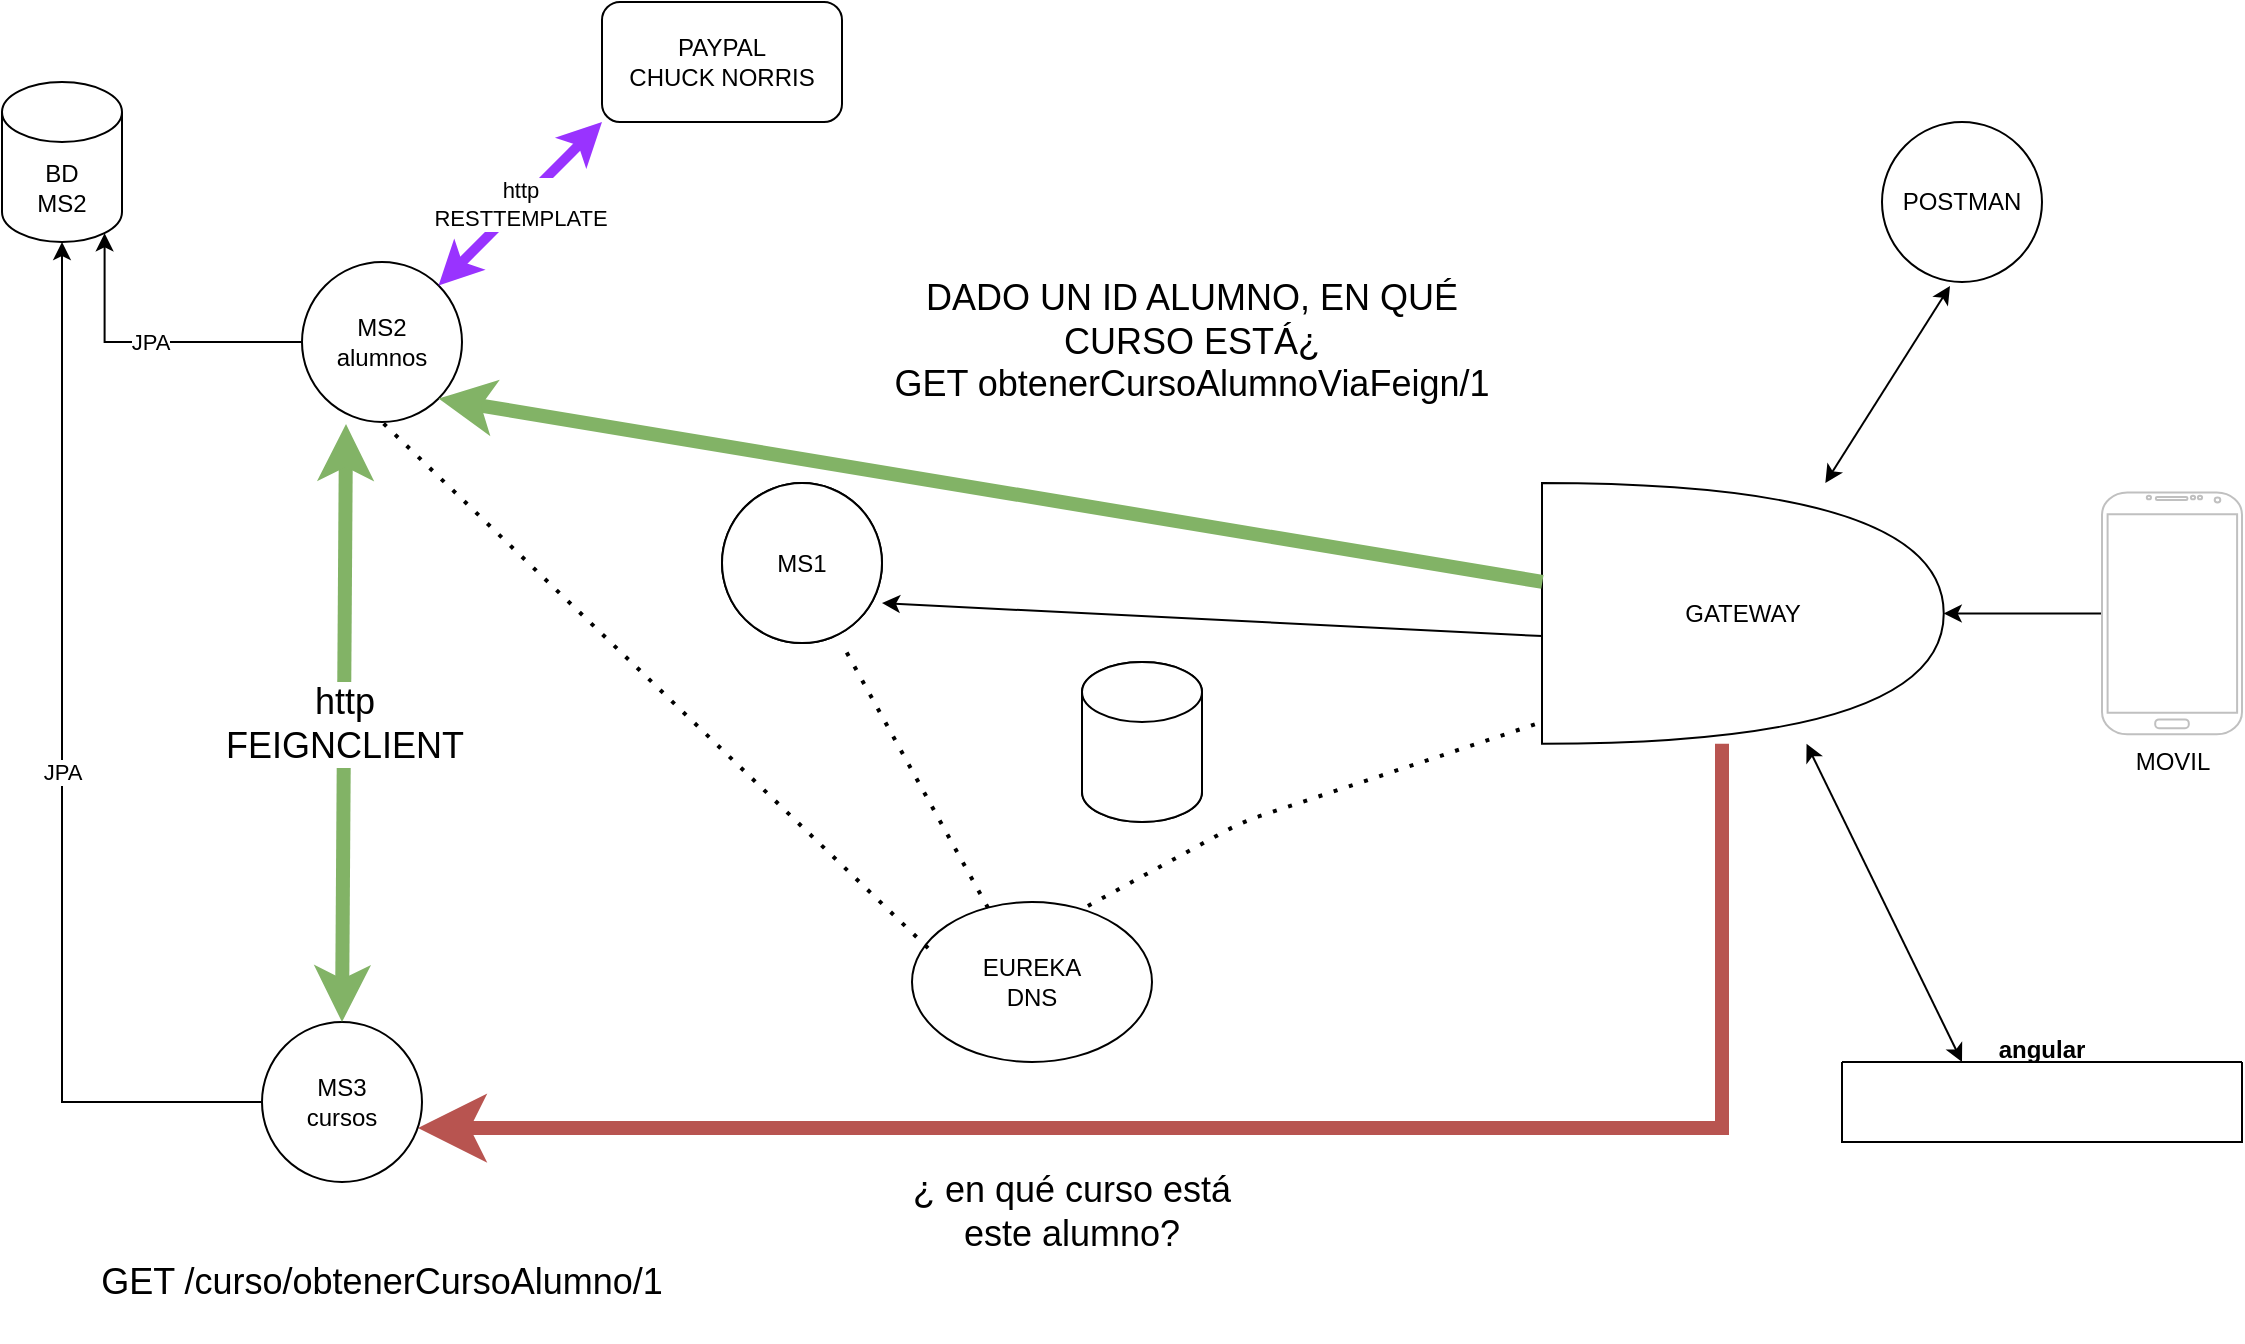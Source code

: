 <mxfile version="14.6.13" type="device"><diagram id="8f4CpB7qD8lZQbRI9bHd" name="Página-1"><mxGraphModel dx="1326" dy="806" grid="1" gridSize="10" guides="1" tooltips="1" connect="1" arrows="1" fold="1" page="1" pageScale="1" pageWidth="1169" pageHeight="827" math="0" shadow="0"><root><mxCell id="0"/><mxCell id="1" parent="0"/><mxCell id="T3PLMJBFtVw4qafSoXx9-1" value="MS1" style="ellipse;whiteSpace=wrap;html=1;aspect=fixed;" parent="1" vertex="1"><mxGeometry x="370" y="260.54" width="80" height="80" as="geometry"/></mxCell><mxCell id="T3PLMJBFtVw4qafSoXx9-30" value="JPA" style="edgeStyle=orthogonalEdgeStyle;rounded=0;orthogonalLoop=1;jettySize=auto;html=1;entryX=0.855;entryY=1;entryDx=0;entryDy=-4.35;entryPerimeter=0;" parent="1" source="T3PLMJBFtVw4qafSoXx9-2" target="T3PLMJBFtVw4qafSoXx9-29" edge="1"><mxGeometry relative="1" as="geometry"/></mxCell><mxCell id="T3PLMJBFtVw4qafSoXx9-2" value="MS2&lt;br&gt;alumnos" style="ellipse;whiteSpace=wrap;html=1;aspect=fixed;" parent="1" vertex="1"><mxGeometry x="160" y="150" width="80" height="80" as="geometry"/></mxCell><mxCell id="T3PLMJBFtVw4qafSoXx9-3" value="EUREKA&lt;br&gt;DNS" style="ellipse;whiteSpace=wrap;html=1;" parent="1" vertex="1"><mxGeometry x="465" y="470" width="120" height="80" as="geometry"/></mxCell><mxCell id="T3PLMJBFtVw4qafSoXx9-24" style="edgeStyle=orthogonalEdgeStyle;rounded=0;orthogonalLoop=1;jettySize=auto;html=1;entryX=0.975;entryY=0.663;entryDx=0;entryDy=0;entryPerimeter=0;endSize=12;startSize=12;fillColor=#f8cecc;strokeColor=#b85450;strokeWidth=7;" parent="1" source="T3PLMJBFtVw4qafSoXx9-4" target="T3PLMJBFtVw4qafSoXx9-22" edge="1"><mxGeometry relative="1" as="geometry"><Array as="points"><mxPoint x="870" y="583"/></Array></mxGeometry></mxCell><mxCell id="T3PLMJBFtVw4qafSoXx9-4" value="GATEWAY" style="shape=or;whiteSpace=wrap;html=1;rotation=0;" parent="1" vertex="1"><mxGeometry x="780" y="260.54" width="200.87" height="130.36" as="geometry"/></mxCell><mxCell id="T3PLMJBFtVw4qafSoXx9-7" value="" style="endArrow=classic;html=1;exitX=0.001;exitY=0.379;exitDx=0;exitDy=0;exitPerimeter=0;entryX=1;entryY=1;entryDx=0;entryDy=0;fillColor=#d5e8d4;strokeColor=#82b366;strokeWidth=7;" parent="1" source="T3PLMJBFtVw4qafSoXx9-4" target="T3PLMJBFtVw4qafSoXx9-2" edge="1"><mxGeometry width="50" height="50" relative="1" as="geometry"><mxPoint x="560" y="440" as="sourcePoint"/><mxPoint x="610" y="390" as="targetPoint"/></mxGeometry></mxCell><mxCell id="T3PLMJBFtVw4qafSoXx9-8" value="" style="endArrow=classic;html=1;exitX=0.001;exitY=0.587;exitDx=0;exitDy=0;exitPerimeter=0;entryX=1;entryY=0.75;entryDx=0;entryDy=0;entryPerimeter=0;" parent="1" source="T3PLMJBFtVw4qafSoXx9-4" target="T3PLMJBFtVw4qafSoXx9-1" edge="1"><mxGeometry width="50" height="50" relative="1" as="geometry"><mxPoint x="706.731" y="382.206" as="sourcePoint"/><mxPoint x="510.004" y="260.544" as="targetPoint"/></mxGeometry></mxCell><mxCell id="T3PLMJBFtVw4qafSoXx9-9" value="" style="endArrow=none;dashed=1;html=1;dashPattern=1 3;strokeWidth=2;entryX=0.001;entryY=0.916;entryDx=0;entryDy=0;entryPerimeter=0;exitX=0.733;exitY=0.025;exitDx=0;exitDy=0;exitPerimeter=0;" parent="1" source="T3PLMJBFtVw4qafSoXx9-3" target="T3PLMJBFtVw4qafSoXx9-4" edge="1"><mxGeometry width="50" height="50" relative="1" as="geometry"><mxPoint x="560" y="440" as="sourcePoint"/><mxPoint x="610" y="390" as="targetPoint"/><Array as="points"><mxPoint x="630" y="430"/></Array></mxGeometry></mxCell><mxCell id="T3PLMJBFtVw4qafSoXx9-10" value="" style="endArrow=none;dashed=1;html=1;dashPattern=1 3;strokeWidth=2;exitX=0.317;exitY=0.038;exitDx=0;exitDy=0;exitPerimeter=0;entryX=0.75;entryY=1.006;entryDx=0;entryDy=0;entryPerimeter=0;" parent="1" source="T3PLMJBFtVw4qafSoXx9-3" target="T3PLMJBFtVw4qafSoXx9-1" edge="1"><mxGeometry width="50" height="50" relative="1" as="geometry"><mxPoint x="380" y="390" as="sourcePoint"/><mxPoint x="430" y="330" as="targetPoint"/></mxGeometry></mxCell><mxCell id="T3PLMJBFtVw4qafSoXx9-13" value="" style="endArrow=none;dashed=1;html=1;dashPattern=1 3;strokeWidth=2;exitX=0.067;exitY=0.288;exitDx=0;exitDy=0;exitPerimeter=0;entryX=0.5;entryY=1;entryDx=0;entryDy=0;" parent="1" source="T3PLMJBFtVw4qafSoXx9-3" target="T3PLMJBFtVw4qafSoXx9-2" edge="1"><mxGeometry width="50" height="50" relative="1" as="geometry"><mxPoint x="472.04" y="483.04" as="sourcePoint"/><mxPoint x="399" y="350" as="targetPoint"/></mxGeometry></mxCell><mxCell id="T3PLMJBFtVw4qafSoXx9-14" value="angular&#10;" style="swimlane;startSize=0;" parent="1" vertex="1"><mxGeometry x="930" y="550" width="200" height="40" as="geometry"/></mxCell><mxCell id="T3PLMJBFtVw4qafSoXx9-16" value="" style="endArrow=classic;startArrow=classic;html=1;exitX=0.3;exitY=0;exitDx=0;exitDy=0;exitPerimeter=0;" parent="1" source="T3PLMJBFtVw4qafSoXx9-14" target="T3PLMJBFtVw4qafSoXx9-4" edge="1"><mxGeometry width="50" height="50" relative="1" as="geometry"><mxPoint x="970.68" y="500" as="sourcePoint"/><mxPoint x="1020.68" y="450" as="targetPoint"/></mxGeometry></mxCell><mxCell id="T3PLMJBFtVw4qafSoXx9-17" value="PAYPAL&lt;br&gt;CHUCK NORRIS" style="rounded=1;whiteSpace=wrap;html=1;" parent="1" vertex="1"><mxGeometry x="310" y="20" width="120" height="60" as="geometry"/></mxCell><mxCell id="T3PLMJBFtVw4qafSoXx9-20" value="http&lt;br&gt;RESTTEMPLATE" style="endArrow=classic;startArrow=classic;html=1;entryX=0;entryY=1;entryDx=0;entryDy=0;strokeColor=#9933FF;strokeWidth=5;" parent="1" source="T3PLMJBFtVw4qafSoXx9-2" target="T3PLMJBFtVw4qafSoXx9-17" edge="1"><mxGeometry x="0.004" width="50" height="50" relative="1" as="geometry"><mxPoint x="150" y="110" as="sourcePoint"/><mxPoint x="200" y="60" as="targetPoint"/><mxPoint as="offset"/></mxGeometry></mxCell><mxCell id="T3PLMJBFtVw4qafSoXx9-21" value="MS1" style="ellipse;whiteSpace=wrap;html=1;aspect=fixed;" parent="1" vertex="1"><mxGeometry x="370" y="260.54" width="80" height="80" as="geometry"/></mxCell><mxCell id="rQGlEFoElbubVnK37dMd-1" value="JPA" style="edgeStyle=orthogonalEdgeStyle;rounded=0;orthogonalLoop=1;jettySize=auto;html=1;entryX=0.5;entryY=1;entryDx=0;entryDy=0;entryPerimeter=0;strokeWidth=1;" parent="1" source="T3PLMJBFtVw4qafSoXx9-22" target="T3PLMJBFtVw4qafSoXx9-29" edge="1"><mxGeometry relative="1" as="geometry"/></mxCell><mxCell id="T3PLMJBFtVw4qafSoXx9-22" value="MS3&lt;br&gt;cursos" style="ellipse;whiteSpace=wrap;html=1;aspect=fixed;" parent="1" vertex="1"><mxGeometry x="140" y="530" width="80" height="80" as="geometry"/></mxCell><mxCell id="T3PLMJBFtVw4qafSoXx9-25" value="&lt;font style=&quot;font-size: 18px&quot;&gt;http&lt;br&gt;FEIGNCLIENT&lt;/font&gt;" style="endArrow=classic;startArrow=classic;html=1;entryX=0.275;entryY=1.013;entryDx=0;entryDy=0;entryPerimeter=0;exitX=0.5;exitY=0;exitDx=0;exitDy=0;fillColor=#d5e8d4;strokeColor=#82b366;strokeWidth=7;" parent="1" source="T3PLMJBFtVw4qafSoXx9-22" target="T3PLMJBFtVw4qafSoXx9-2" edge="1"><mxGeometry width="50" height="50" relative="1" as="geometry"><mxPoint x="190" y="530" as="sourcePoint"/><mxPoint x="240" y="480" as="targetPoint"/></mxGeometry></mxCell><mxCell id="T3PLMJBFtVw4qafSoXx9-27" value="" style="shape=cylinder3;whiteSpace=wrap;html=1;boundedLbl=1;backgroundOutline=1;size=15;" parent="1" vertex="1"><mxGeometry x="550" y="350" width="60" height="80" as="geometry"/></mxCell><mxCell id="T3PLMJBFtVw4qafSoXx9-28" value="" style="shape=cylinder3;whiteSpace=wrap;html=1;boundedLbl=1;backgroundOutline=1;size=15;" parent="1" vertex="1"><mxGeometry x="550" y="350" width="60" height="80" as="geometry"/></mxCell><mxCell id="T3PLMJBFtVw4qafSoXx9-29" value="BD&lt;br&gt;MS2" style="shape=cylinder3;whiteSpace=wrap;html=1;boundedLbl=1;backgroundOutline=1;size=15;" parent="1" vertex="1"><mxGeometry x="10" y="60" width="60" height="80" as="geometry"/></mxCell><mxCell id="T3PLMJBFtVw4qafSoXx9-31" value="POSTMAN" style="ellipse;whiteSpace=wrap;html=1;aspect=fixed;" parent="1" vertex="1"><mxGeometry x="950" y="80.0" width="80" height="80" as="geometry"/></mxCell><mxCell id="T3PLMJBFtVw4qafSoXx9-32" value="" style="endArrow=classic;startArrow=classic;html=1;entryX=0.425;entryY=1.025;entryDx=0;entryDy=0;entryPerimeter=0;" parent="1" source="T3PLMJBFtVw4qafSoXx9-4" target="T3PLMJBFtVw4qafSoXx9-31" edge="1"><mxGeometry width="50" height="50" relative="1" as="geometry"><mxPoint x="560" y="400" as="sourcePoint"/><mxPoint x="610" y="350" as="targetPoint"/><Array as="points"/></mxGeometry></mxCell><mxCell id="snYXNa8hhpQv1q6AFX1O-1" value="&lt;font style=&quot;font-size: 18px&quot;&gt;¿ en qué curso está este alumno?&lt;/font&gt;" style="text;html=1;strokeColor=none;fillColor=none;align=center;verticalAlign=middle;whiteSpace=wrap;rounded=0;" parent="1" vertex="1"><mxGeometry x="460" y="620" width="170" height="10" as="geometry"/></mxCell><mxCell id="4BKKNnH61akGbBAUKO-0-2" style="edgeStyle=orthogonalEdgeStyle;rounded=0;orthogonalLoop=1;jettySize=auto;html=1;entryX=1;entryY=0.5;entryDx=0;entryDy=0;entryPerimeter=0;" parent="1" source="4BKKNnH61akGbBAUKO-0-1" target="T3PLMJBFtVw4qafSoXx9-4" edge="1"><mxGeometry relative="1" as="geometry"/></mxCell><mxCell id="4BKKNnH61akGbBAUKO-0-1" value="MOVIL" style="verticalLabelPosition=bottom;verticalAlign=top;html=1;shadow=0;dashed=0;strokeWidth=1;shape=mxgraph.android.phone2;strokeColor=#c0c0c0;" parent="1" vertex="1"><mxGeometry x="1060" y="265.27" width="70" height="120.9" as="geometry"/></mxCell><mxCell id="cF2QAQqFlT9a-gIJ1ELt-1" value="&lt;font&gt;&lt;span style=&quot;font-size: 18px&quot;&gt;DADO UN ID ALUMNO, EN QUÉ CURSO ESTÁ¿&lt;/span&gt;&lt;br&gt;&lt;span style=&quot;font-size: 18px&quot;&gt;GET obtenerCursoAlumnoViaFeign/1&lt;/span&gt;&lt;br&gt;&lt;/font&gt;" style="text;html=1;strokeColor=none;fillColor=none;align=center;verticalAlign=middle;whiteSpace=wrap;rounded=0;" vertex="1" parent="1"><mxGeometry x="450" y="140" width="310" height="100" as="geometry"/></mxCell><mxCell id="cF2QAQqFlT9a-gIJ1ELt-2" value="&lt;font&gt;&lt;span style=&quot;font-size: 18px&quot;&gt;GET /curso/obtenerCursoAlumno/1&lt;/span&gt;&lt;br&gt;&lt;/font&gt;" style="text;html=1;strokeColor=none;fillColor=none;align=center;verticalAlign=middle;whiteSpace=wrap;rounded=0;" vertex="1" parent="1"><mxGeometry x="50" y="630" width="300" height="60" as="geometry"/></mxCell></root></mxGraphModel></diagram></mxfile>